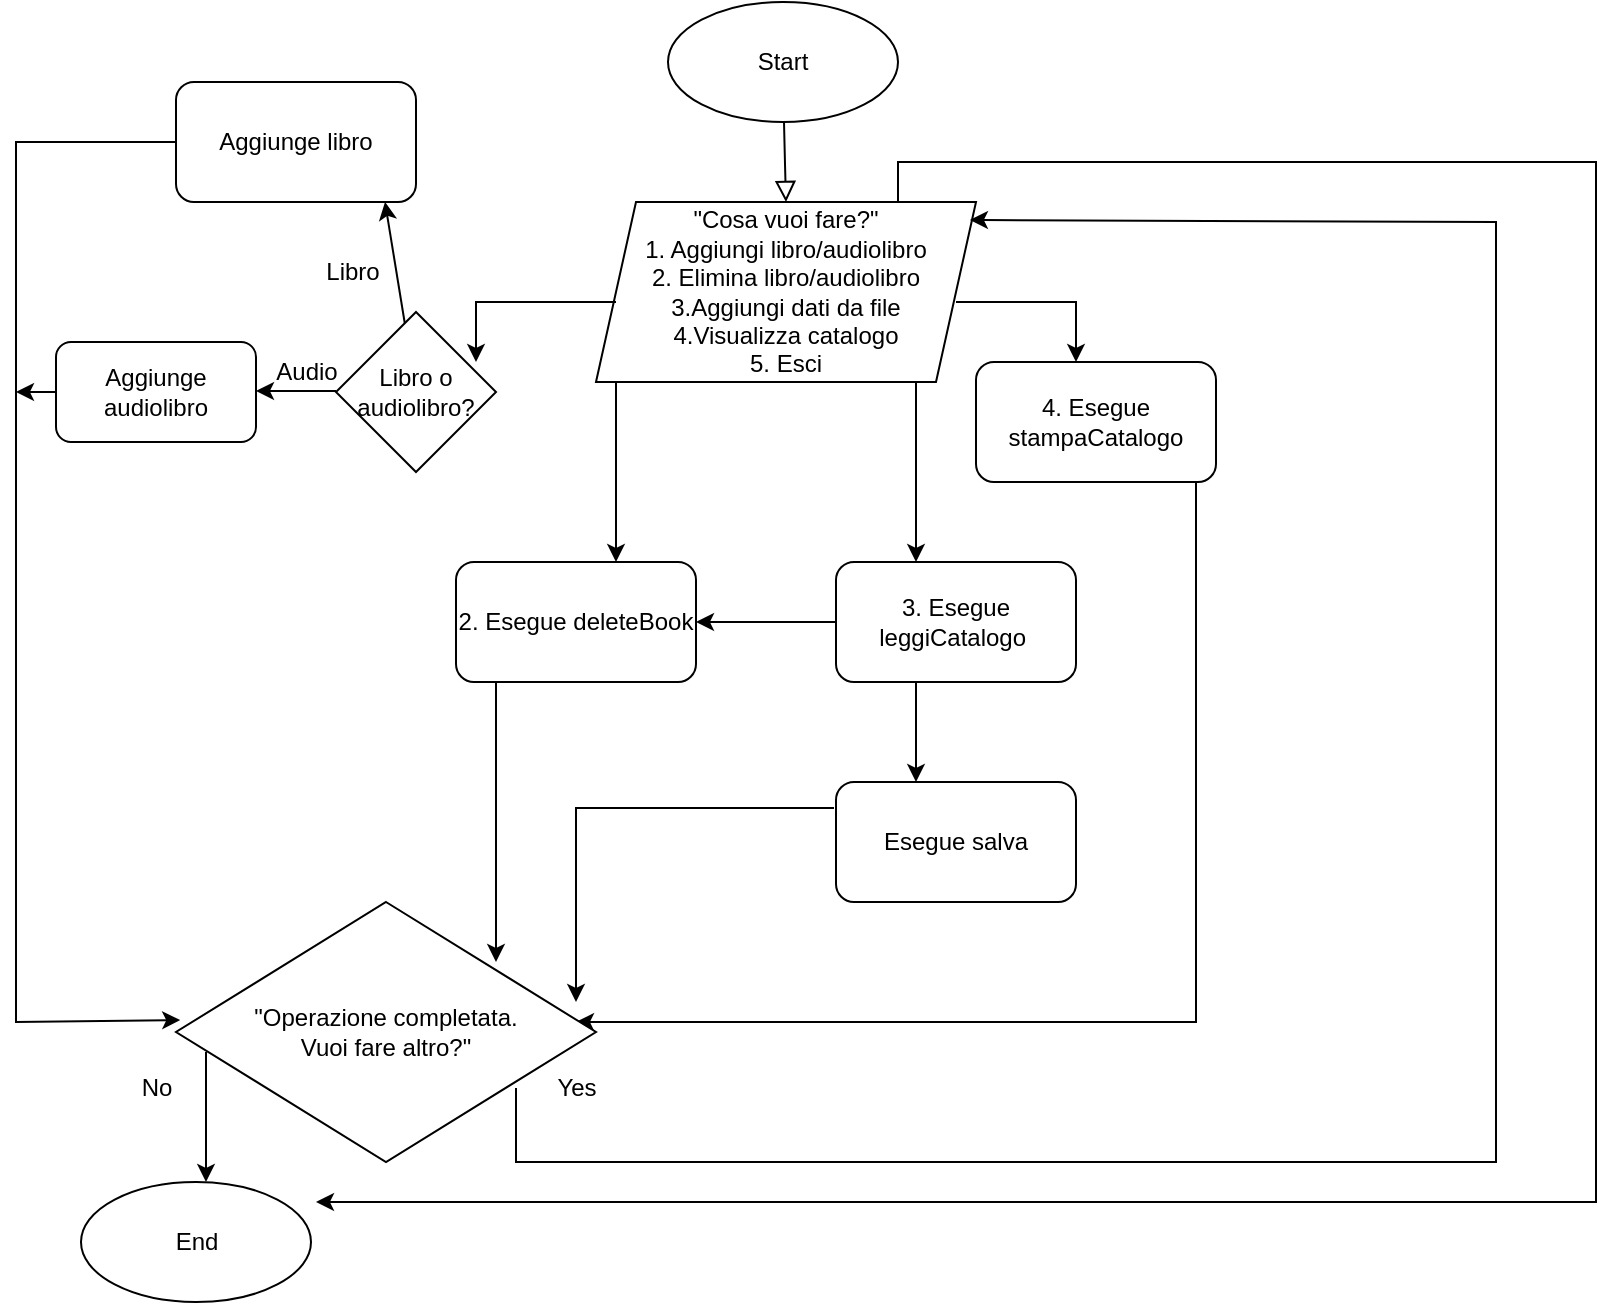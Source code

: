 <mxfile version="24.2.7" type="github">
  <diagram id="C5RBs43oDa-KdzZeNtuy" name="Page-1">
    <mxGraphModel dx="1114" dy="566" grid="1" gridSize="10" guides="1" tooltips="1" connect="1" arrows="1" fold="1" page="1" pageScale="1" pageWidth="827" pageHeight="1169" math="0" shadow="0">
      <root>
        <mxCell id="WIyWlLk6GJQsqaUBKTNV-0" />
        <mxCell id="WIyWlLk6GJQsqaUBKTNV-1" parent="WIyWlLk6GJQsqaUBKTNV-0" />
        <mxCell id="kSUPmqPEINKR9lGlgI88-1" value="" style="rounded=0;html=1;jettySize=auto;orthogonalLoop=1;fontSize=11;endArrow=block;endFill=0;endSize=8;strokeWidth=1;shadow=0;labelBackgroundColor=none;edgeStyle=orthogonalEdgeStyle;" edge="1" parent="WIyWlLk6GJQsqaUBKTNV-1" target="kSUPmqPEINKR9lGlgI88-0">
          <mxGeometry relative="1" as="geometry">
            <mxPoint x="414" y="60" as="sourcePoint" />
            <mxPoint x="220" y="280" as="targetPoint" />
          </mxGeometry>
        </mxCell>
        <mxCell id="kSUPmqPEINKR9lGlgI88-0" value="&quot;Cosa vuoi fare?&quot;&lt;div&gt;1. Aggiungi libro/audiolibro&lt;/div&gt;&lt;div&gt;2. Elimina libro/audiolibro&lt;/div&gt;&lt;div&gt;3.Aggiungi dati da file&lt;/div&gt;&lt;div&gt;4.Visualizza catalogo&lt;/div&gt;&lt;div&gt;5. Esci&lt;/div&gt;" style="shape=parallelogram;perimeter=parallelogramPerimeter;whiteSpace=wrap;html=1;fixedSize=1;" vertex="1" parent="WIyWlLk6GJQsqaUBKTNV-1">
          <mxGeometry x="320" y="100" width="190" height="90" as="geometry" />
        </mxCell>
        <mxCell id="kSUPmqPEINKR9lGlgI88-10" value="" style="endArrow=classic;html=1;rounded=0;entryX=0.5;entryY=0;entryDx=0;entryDy=0;exitX=0.5;exitY=1;exitDx=0;exitDy=0;" edge="1" parent="WIyWlLk6GJQsqaUBKTNV-1">
          <mxGeometry width="50" height="50" relative="1" as="geometry">
            <mxPoint x="480" y="190" as="sourcePoint" />
            <mxPoint x="480" y="280" as="targetPoint" />
          </mxGeometry>
        </mxCell>
        <mxCell id="kSUPmqPEINKR9lGlgI88-13" value="" style="endArrow=classic;html=1;rounded=0;" edge="1" parent="WIyWlLk6GJQsqaUBKTNV-1">
          <mxGeometry width="50" height="50" relative="1" as="geometry">
            <mxPoint x="500" y="150" as="sourcePoint" />
            <mxPoint x="560" y="180" as="targetPoint" />
            <Array as="points">
              <mxPoint x="560" y="150" />
            </Array>
          </mxGeometry>
        </mxCell>
        <mxCell id="kSUPmqPEINKR9lGlgI88-14" value="" style="endArrow=classic;html=1;rounded=0;" edge="1" parent="WIyWlLk6GJQsqaUBKTNV-1">
          <mxGeometry width="50" height="50" relative="1" as="geometry">
            <mxPoint x="310" y="150" as="sourcePoint" />
            <mxPoint x="260" y="180" as="targetPoint" />
            <Array as="points">
              <mxPoint x="330" y="150" />
              <mxPoint x="310" y="150" />
              <mxPoint x="260" y="150" />
            </Array>
          </mxGeometry>
        </mxCell>
        <mxCell id="kSUPmqPEINKR9lGlgI88-18" value="" style="endArrow=classic;html=1;rounded=0;entryX=0.5;entryY=0;entryDx=0;entryDy=0;exitX=0.5;exitY=1;exitDx=0;exitDy=0;" edge="1" parent="WIyWlLk6GJQsqaUBKTNV-1">
          <mxGeometry width="50" height="50" relative="1" as="geometry">
            <mxPoint x="330" y="190" as="sourcePoint" />
            <mxPoint x="330" y="280" as="targetPoint" />
          </mxGeometry>
        </mxCell>
        <mxCell id="kSUPmqPEINKR9lGlgI88-21" value="Start" style="ellipse;whiteSpace=wrap;html=1;" vertex="1" parent="WIyWlLk6GJQsqaUBKTNV-1">
          <mxGeometry x="356" width="115" height="60" as="geometry" />
        </mxCell>
        <mxCell id="kSUPmqPEINKR9lGlgI88-22" value="2. Esegue deleteBook" style="rounded=1;whiteSpace=wrap;html=1;" vertex="1" parent="WIyWlLk6GJQsqaUBKTNV-1">
          <mxGeometry x="250" y="280" width="120" height="60" as="geometry" />
        </mxCell>
        <mxCell id="kSUPmqPEINKR9lGlgI88-49" value="" style="edgeStyle=orthogonalEdgeStyle;rounded=0;orthogonalLoop=1;jettySize=auto;html=1;" edge="1" parent="WIyWlLk6GJQsqaUBKTNV-1" source="kSUPmqPEINKR9lGlgI88-23" target="kSUPmqPEINKR9lGlgI88-22">
          <mxGeometry relative="1" as="geometry" />
        </mxCell>
        <mxCell id="kSUPmqPEINKR9lGlgI88-23" value="3. Esegue leggiCatalogo&amp;nbsp;" style="rounded=1;whiteSpace=wrap;html=1;" vertex="1" parent="WIyWlLk6GJQsqaUBKTNV-1">
          <mxGeometry x="440" y="280" width="120" height="60" as="geometry" />
        </mxCell>
        <mxCell id="kSUPmqPEINKR9lGlgI88-24" value="4. Esegue stampaCatalogo" style="rounded=1;whiteSpace=wrap;html=1;" vertex="1" parent="WIyWlLk6GJQsqaUBKTNV-1">
          <mxGeometry x="510" y="180" width="120" height="60" as="geometry" />
        </mxCell>
        <mxCell id="kSUPmqPEINKR9lGlgI88-28" value="" style="endArrow=classic;html=1;rounded=0;exitX=0.25;exitY=1;exitDx=0;exitDy=0;" edge="1" parent="WIyWlLk6GJQsqaUBKTNV-1">
          <mxGeometry width="50" height="50" relative="1" as="geometry">
            <mxPoint x="480" y="340" as="sourcePoint" />
            <mxPoint x="480" y="390" as="targetPoint" />
          </mxGeometry>
        </mxCell>
        <mxCell id="kSUPmqPEINKR9lGlgI88-29" value="Esegue salva" style="rounded=1;whiteSpace=wrap;html=1;" vertex="1" parent="WIyWlLk6GJQsqaUBKTNV-1">
          <mxGeometry x="440" y="390" width="120" height="60" as="geometry" />
        </mxCell>
        <mxCell id="kSUPmqPEINKR9lGlgI88-31" value="" style="endArrow=classic;html=1;rounded=0;" edge="1" parent="WIyWlLk6GJQsqaUBKTNV-1">
          <mxGeometry width="50" height="50" relative="1" as="geometry">
            <mxPoint x="190" y="194.5" as="sourcePoint" />
            <mxPoint x="150" y="194.5" as="targetPoint" />
          </mxGeometry>
        </mxCell>
        <mxCell id="kSUPmqPEINKR9lGlgI88-34" value="" style="endArrow=classic;html=1;rounded=0;" edge="1" parent="WIyWlLk6GJQsqaUBKTNV-1" source="kSUPmqPEINKR9lGlgI88-57">
          <mxGeometry width="50" height="50" relative="1" as="geometry">
            <mxPoint x="214.5" y="140" as="sourcePoint" />
            <mxPoint x="214.5" y="100" as="targetPoint" />
          </mxGeometry>
        </mxCell>
        <mxCell id="kSUPmqPEINKR9lGlgI88-35" value="Aggiunge libro" style="rounded=1;whiteSpace=wrap;html=1;" vertex="1" parent="WIyWlLk6GJQsqaUBKTNV-1">
          <mxGeometry x="110" y="40" width="120" height="60" as="geometry" />
        </mxCell>
        <mxCell id="kSUPmqPEINKR9lGlgI88-36" value="Aggiunge audiolibro" style="rounded=1;whiteSpace=wrap;html=1;" vertex="1" parent="WIyWlLk6GJQsqaUBKTNV-1">
          <mxGeometry x="50" y="170" width="100" height="50" as="geometry" />
        </mxCell>
        <mxCell id="kSUPmqPEINKR9lGlgI88-37" value="Libro" style="text;html=1;align=center;verticalAlign=middle;resizable=0;points=[];autosize=1;strokeColor=none;fillColor=none;" vertex="1" parent="WIyWlLk6GJQsqaUBKTNV-1">
          <mxGeometry x="172.5" y="120" width="50" height="30" as="geometry" />
        </mxCell>
        <mxCell id="kSUPmqPEINKR9lGlgI88-38" value="Audio" style="text;html=1;align=center;verticalAlign=middle;resizable=0;points=[];autosize=1;strokeColor=none;fillColor=none;" vertex="1" parent="WIyWlLk6GJQsqaUBKTNV-1">
          <mxGeometry x="150" y="170" width="50" height="30" as="geometry" />
        </mxCell>
        <mxCell id="kSUPmqPEINKR9lGlgI88-39" value="" style="endArrow=classic;html=1;rounded=0;" edge="1" parent="WIyWlLk6GJQsqaUBKTNV-1">
          <mxGeometry width="50" height="50" relative="1" as="geometry">
            <mxPoint x="270" y="340" as="sourcePoint" />
            <mxPoint x="270" y="480" as="targetPoint" />
          </mxGeometry>
        </mxCell>
        <mxCell id="kSUPmqPEINKR9lGlgI88-40" value="" style="endArrow=classic;html=1;rounded=0;" edge="1" parent="WIyWlLk6GJQsqaUBKTNV-1">
          <mxGeometry width="50" height="50" relative="1" as="geometry">
            <mxPoint x="620" y="240" as="sourcePoint" />
            <mxPoint x="310" y="510" as="targetPoint" />
            <Array as="points">
              <mxPoint x="620" y="510" />
            </Array>
          </mxGeometry>
        </mxCell>
        <mxCell id="kSUPmqPEINKR9lGlgI88-42" value="" style="endArrow=classic;html=1;rounded=0;" edge="1" parent="WIyWlLk6GJQsqaUBKTNV-1">
          <mxGeometry width="50" height="50" relative="1" as="geometry">
            <mxPoint x="439" y="403" as="sourcePoint" />
            <mxPoint x="310" y="500" as="targetPoint" />
            <Array as="points">
              <mxPoint x="310" y="403" />
            </Array>
          </mxGeometry>
        </mxCell>
        <mxCell id="kSUPmqPEINKR9lGlgI88-44" value="" style="endArrow=classic;html=1;rounded=0;exitX=0;exitY=0.5;exitDx=0;exitDy=0;entryX=0.01;entryY=0.454;entryDx=0;entryDy=0;entryPerimeter=0;" edge="1" parent="WIyWlLk6GJQsqaUBKTNV-1" source="kSUPmqPEINKR9lGlgI88-35" target="kSUPmqPEINKR9lGlgI88-47">
          <mxGeometry width="50" height="50" relative="1" as="geometry">
            <mxPoint x="100" y="70" as="sourcePoint" />
            <mxPoint x="100" y="510" as="targetPoint" />
            <Array as="points">
              <mxPoint x="30" y="70" />
              <mxPoint x="30" y="510" />
            </Array>
          </mxGeometry>
        </mxCell>
        <mxCell id="kSUPmqPEINKR9lGlgI88-47" value="&quot;Operazione completata.&lt;div&gt;Vuoi fare altro?&quot;&lt;/div&gt;" style="rhombus;whiteSpace=wrap;html=1;" vertex="1" parent="WIyWlLk6GJQsqaUBKTNV-1">
          <mxGeometry x="110" y="450" width="210" height="130" as="geometry" />
        </mxCell>
        <mxCell id="kSUPmqPEINKR9lGlgI88-48" value="" style="endArrow=classic;html=1;rounded=0;" edge="1" parent="WIyWlLk6GJQsqaUBKTNV-1">
          <mxGeometry width="50" height="50" relative="1" as="geometry">
            <mxPoint x="125" y="525" as="sourcePoint" />
            <mxPoint x="125" y="590" as="targetPoint" />
          </mxGeometry>
        </mxCell>
        <mxCell id="kSUPmqPEINKR9lGlgI88-50" value="No" style="text;html=1;align=center;verticalAlign=middle;resizable=0;points=[];autosize=1;strokeColor=none;fillColor=none;" vertex="1" parent="WIyWlLk6GJQsqaUBKTNV-1">
          <mxGeometry x="80" y="528" width="40" height="30" as="geometry" />
        </mxCell>
        <mxCell id="kSUPmqPEINKR9lGlgI88-51" value="End" style="ellipse;whiteSpace=wrap;html=1;" vertex="1" parent="WIyWlLk6GJQsqaUBKTNV-1">
          <mxGeometry x="62.5" y="590" width="115" height="60" as="geometry" />
        </mxCell>
        <mxCell id="kSUPmqPEINKR9lGlgI88-52" value="" style="endArrow=classic;html=1;rounded=0;exitX=0;exitY=0.5;exitDx=0;exitDy=0;exitPerimeter=0;entryX=0.984;entryY=0.1;entryDx=0;entryDy=0;entryPerimeter=0;" edge="1" parent="WIyWlLk6GJQsqaUBKTNV-1" target="kSUPmqPEINKR9lGlgI88-0">
          <mxGeometry width="50" height="50" relative="1" as="geometry">
            <mxPoint x="280" y="543" as="sourcePoint" />
            <mxPoint x="520" y="110" as="targetPoint" />
            <Array as="points">
              <mxPoint x="280" y="580" />
              <mxPoint x="770" y="580" />
              <mxPoint x="770" y="110" />
            </Array>
          </mxGeometry>
        </mxCell>
        <mxCell id="kSUPmqPEINKR9lGlgI88-53" value="Yes" style="text;html=1;align=center;verticalAlign=middle;resizable=0;points=[];autosize=1;strokeColor=none;fillColor=none;" vertex="1" parent="WIyWlLk6GJQsqaUBKTNV-1">
          <mxGeometry x="290" y="528" width="40" height="30" as="geometry" />
        </mxCell>
        <mxCell id="kSUPmqPEINKR9lGlgI88-56" value="" style="endArrow=classic;html=1;rounded=0;" edge="1" parent="WIyWlLk6GJQsqaUBKTNV-1">
          <mxGeometry width="50" height="50" relative="1" as="geometry">
            <mxPoint x="471" y="100" as="sourcePoint" />
            <mxPoint x="180" y="600" as="targetPoint" />
            <Array as="points">
              <mxPoint x="471" y="80" />
              <mxPoint x="820" y="80" />
              <mxPoint x="820" y="600" />
            </Array>
          </mxGeometry>
        </mxCell>
        <mxCell id="kSUPmqPEINKR9lGlgI88-57" value="Libro o audiolibro?" style="rhombus;whiteSpace=wrap;html=1;" vertex="1" parent="WIyWlLk6GJQsqaUBKTNV-1">
          <mxGeometry x="190" y="155" width="80" height="80" as="geometry" />
        </mxCell>
        <mxCell id="kSUPmqPEINKR9lGlgI88-59" value="" style="endArrow=classic;html=1;rounded=0;exitX=0;exitY=0.5;exitDx=0;exitDy=0;" edge="1" parent="WIyWlLk6GJQsqaUBKTNV-1" source="kSUPmqPEINKR9lGlgI88-36">
          <mxGeometry width="50" height="50" relative="1" as="geometry">
            <mxPoint x="40" y="195" as="sourcePoint" />
            <mxPoint x="30" y="195" as="targetPoint" />
          </mxGeometry>
        </mxCell>
      </root>
    </mxGraphModel>
  </diagram>
</mxfile>
